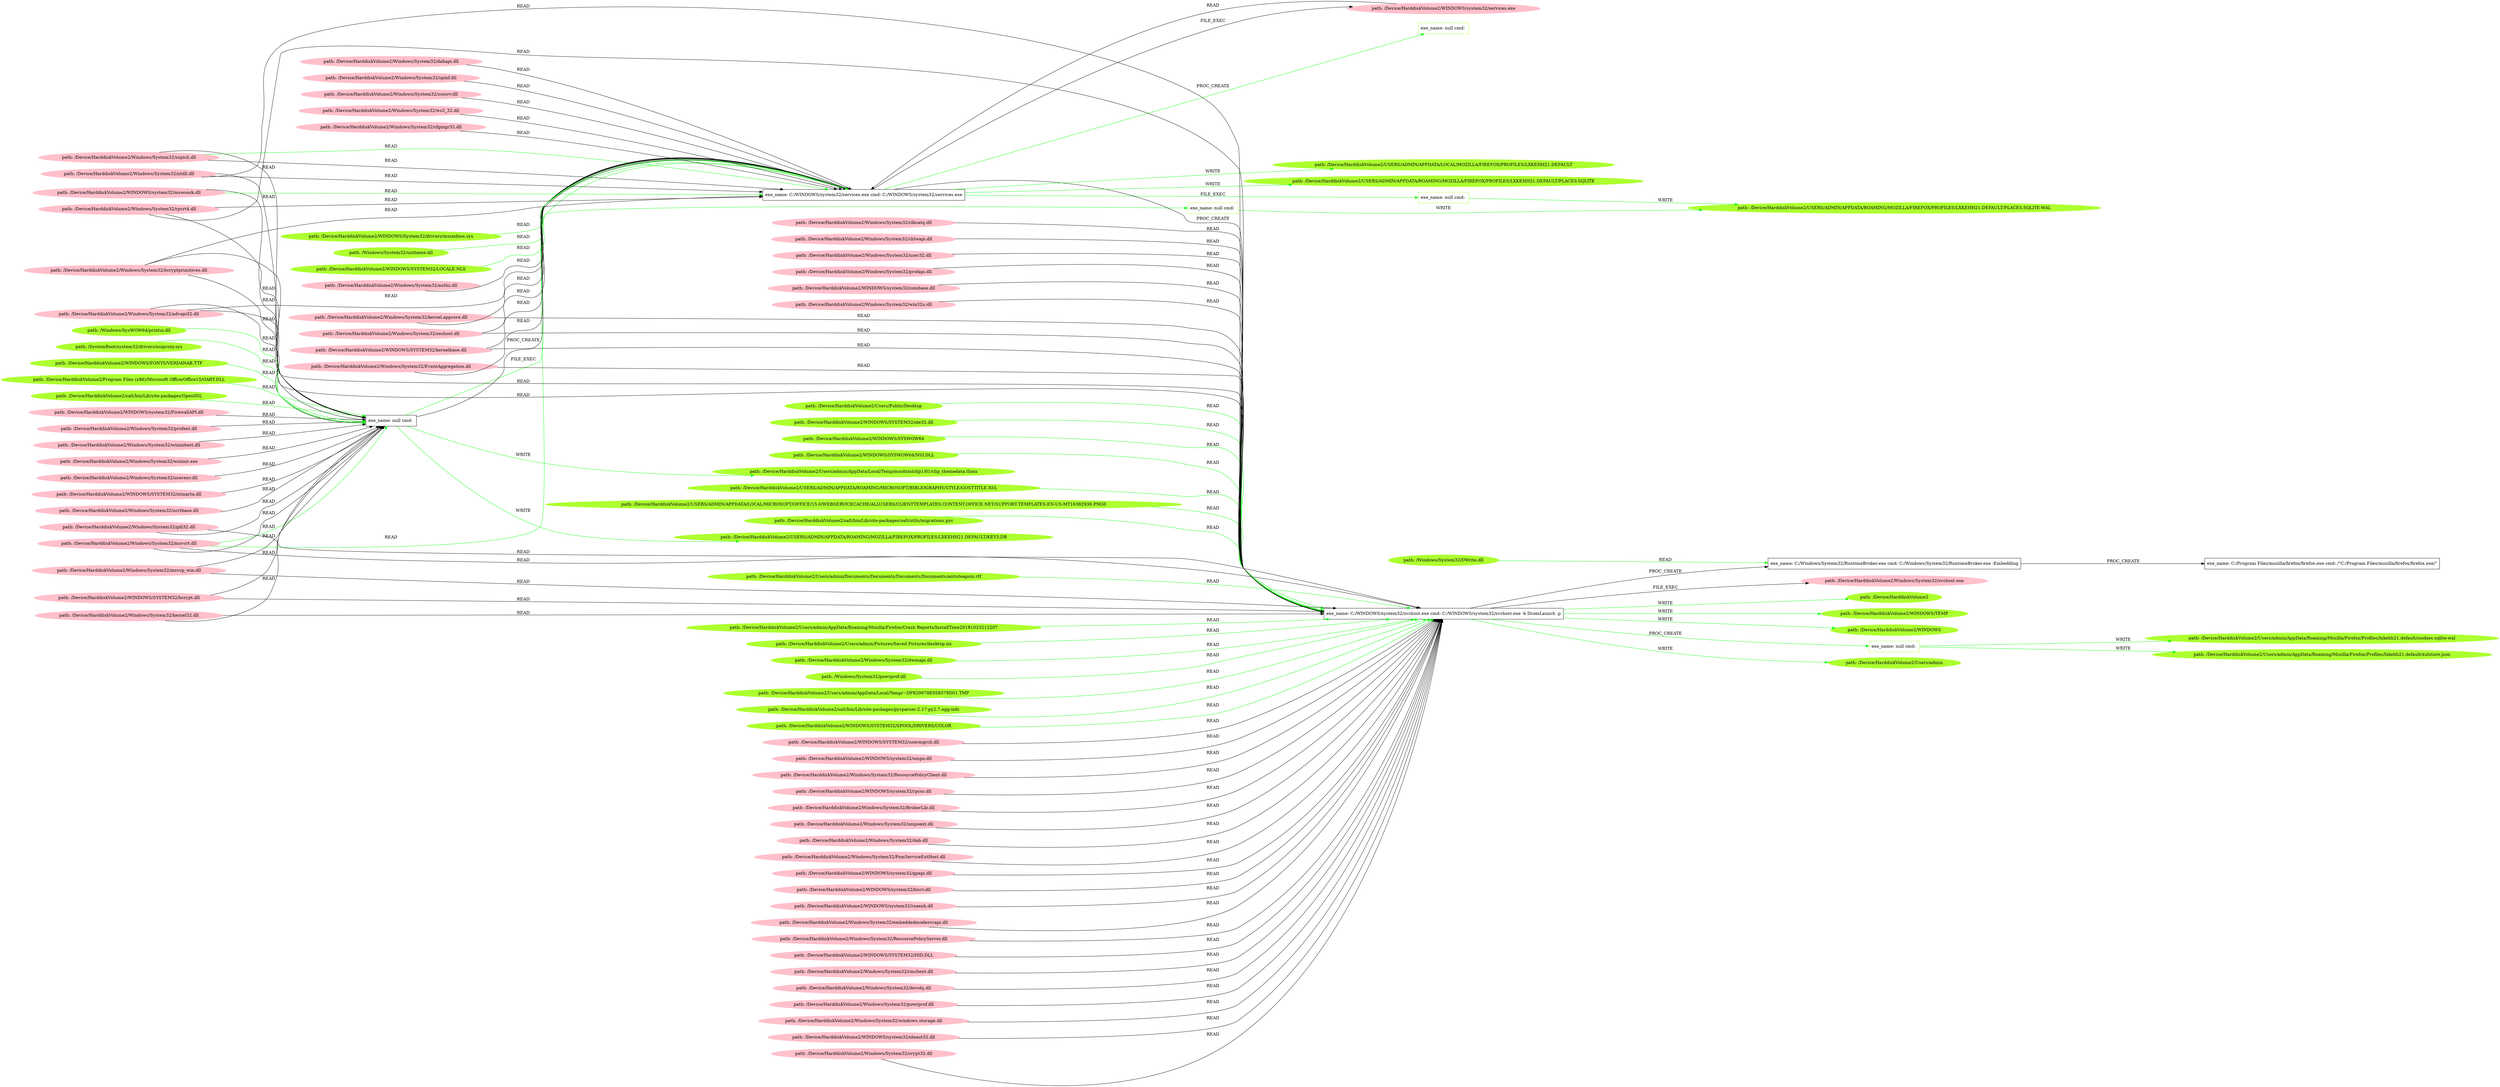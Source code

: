 digraph {
	rankdir=LR
	39 [label="exe_name: null cmd: " color=black shape=box style=solid]
	153 [label="exe_name: null cmd: " color=greenyellow shape=box style=solid]
	39 -> 153 [label=FILE_EXEC color=green]
	38 [label="exe_name: C:/WINDOWS/system32/services.exe cmd: C:/WINDOWS/system32/services.exe" color=black shape=box style=solid]
	165 [label="exe_name: null cmd: " color=greenyellow shape=box style=solid]
	38 -> 165 [label=FILE_EXEC color=green]
	143 [label="path: /Device/HarddiskVolume2/Windows/System32/sspicli.dll" color=pink shape=oval style=filled]
	38 [label="exe_name: C:/WINDOWS/system32/services.exe cmd: C:/WINDOWS/system32/services.exe" color=black shape=box style=solid]
	143 -> 38 [label=READ color=green]
	164 [label="path: /Device/HarddiskVolume2/WINDOWS/System32/drivers/mssmbios.sys" color=greenyellow shape=oval style=filled]
	38 [label="exe_name: C:/WINDOWS/system32/services.exe cmd: C:/WINDOWS/system32/services.exe" color=black shape=box style=solid]
	164 -> 38 [label=READ color=green]
	94 [label="path: /Device/HarddiskVolume2/Windows/System32/msvcrt.dll" color=pink shape=oval style=filled]
	39 [label="exe_name: null cmd: " color=black shape=box style=solid]
	94 -> 39 [label=READ color=green]
	163 [label="path: /Windows/System32/uxtheme.dll" color=greenyellow shape=oval style=filled]
	38 [label="exe_name: C:/WINDOWS/system32/services.exe cmd: C:/WINDOWS/system32/services.exe" color=black shape=box style=solid]
	163 -> 38 [label=READ color=green]
	177 [label="path: /Device/HarddiskVolume2/Users/Public/Desktop" color=greenyellow shape=oval style=filled]
	34 [label="exe_name: C:/WINDOWS/system32/svchost.exe cmd: C:/WINDOWS/system32/svchost.exe -k DcomLaunch -p" color=black shape=box style=solid]
	177 -> 34 [label=READ color=green]
	190 [label="path: /Device/HarddiskVolume2/WINDOWS/SYSTEM32/ole32.dll" color=greenyellow shape=oval style=filled]
	34 [label="exe_name: C:/WINDOWS/system32/svchost.exe cmd: C:/WINDOWS/system32/svchost.exe -k DcomLaunch -p" color=black shape=box style=solid]
	190 -> 34 [label=READ color=green]
	184 [label="path: /Device/HarddiskVolume2/WINDOWS/SYSWOW64" color=greenyellow shape=oval style=filled]
	34 [label="exe_name: C:/WINDOWS/system32/svchost.exe cmd: C:/WINDOWS/system32/svchost.exe -k DcomLaunch -p" color=black shape=box style=solid]
	184 -> 34 [label=READ color=green]
	192 [label="path: /Device/HarddiskVolume2/WINDOWS/SYSWOW64/NSI.DLL" color=greenyellow shape=oval style=filled]
	34 [label="exe_name: C:/WINDOWS/system32/svchost.exe cmd: C:/WINDOWS/system32/svchost.exe -k DcomLaunch -p" color=black shape=box style=solid]
	192 -> 34 [label=READ color=green]
	176 [label="path: /Device/HarddiskVolume2/USERS/ADMIN/APPDATA/ROAMING/MICROSOFT/BIBLIOGRAPHY/STYLE/GOSTTITLE.XSL" color=greenyellow shape=oval style=filled]
	34 [label="exe_name: C:/WINDOWS/system32/svchost.exe cmd: C:/WINDOWS/system32/svchost.exe -k DcomLaunch -p" color=black shape=box style=solid]
	176 -> 34 [label=READ color=green]
	178 [label="path: /Device/HarddiskVolume2/USERS/ADMIN/APPDATA/LOCAL/MICROSOFT/OFFICE/15.0/WEBSERVICECACHE/ALLUSERS/CLIENTTEMPLATES.CONTENT.OFFICE.NET/SUPPORT-TEMPLATES-EN-US-MT16382936.PNG0" color=greenyellow shape=oval style=filled]
	34 [label="exe_name: C:/WINDOWS/system32/svchost.exe cmd: C:/WINDOWS/system32/svchost.exe -k DcomLaunch -p" color=black shape=box style=solid]
	178 -> 34 [label=READ color=green]
	94 [label="path: /Device/HarddiskVolume2/Windows/System32/msvcrt.dll" color=pink shape=oval style=filled]
	38 [label="exe_name: C:/WINDOWS/system32/services.exe cmd: C:/WINDOWS/system32/services.exe" color=black shape=box style=solid]
	94 -> 38 [label=READ color=green]
	157 [label="path: /Device/HarddiskVolume2/Program Files (x86)/Microsoft Office/Office15/OART.DLL" color=greenyellow shape=oval style=filled]
	39 [label="exe_name: null cmd: " color=black shape=box style=solid]
	157 -> 39 [label=READ color=green]
	150 [label="path: /Device/HarddiskVolume2/salt/bin/Lib/site-packages/OpenSSL" color=greenyellow shape=oval style=filled]
	39 [label="exe_name: null cmd: " color=black shape=box style=solid]
	150 -> 39 [label=READ color=green]
	187 [label="path: /Device/HarddiskVolume2/salt/bin/Lib/site-packages/salt/utils/migrations.pyc" color=greenyellow shape=oval style=filled]
	34 [label="exe_name: C:/WINDOWS/system32/svchost.exe cmd: C:/WINDOWS/system32/svchost.exe -k DcomLaunch -p" color=black shape=box style=solid]
	187 -> 34 [label=READ color=green]
	51 [label="path: /Device/HarddiskVolume2/WINDOWS/system32/FirewallAPI.dll" color=pink shape=oval style=filled]
	39 [label="exe_name: null cmd: " color=black shape=box style=solid]
	51 -> 39 [label=READ color=black]
	53 [label="path: /Device/HarddiskVolume2/Windows/System32/profext.dll" color=pink shape=oval style=filled]
	39 [label="exe_name: null cmd: " color=black shape=box style=solid]
	53 -> 39 [label=READ color=black]
	7 [label="path: /Device/HarddiskVolume2/Windows/System32/wininitext.dll" color=pink shape=oval style=filled]
	39 [label="exe_name: null cmd: " color=black shape=box style=solid]
	7 -> 39 [label=READ color=black]
	65 [label="path: /Device/HarddiskVolume2/Windows/System32/wininit.exe" color=pink shape=oval style=filled]
	39 [label="exe_name: null cmd: " color=black shape=box style=solid]
	65 -> 39 [label=READ color=black]
	79 [label="path: /Device/HarddiskVolume2/Windows/System32/gdi32.dll" color=pink shape=oval style=filled]
	39 [label="exe_name: null cmd: " color=black shape=box style=solid]
	79 -> 39 [label=READ color=black]
	81 [label="path: /Device/HarddiskVolume2/Windows/System32/msvcp_win.dll" color=pink shape=oval style=filled]
	39 [label="exe_name: null cmd: " color=black shape=box style=solid]
	81 -> 39 [label=READ color=black]
	83 [label="path: /Device/HarddiskVolume2/Windows/System32/ntdll.dll" color=pink shape=oval style=filled]
	39 [label="exe_name: null cmd: " color=black shape=box style=solid]
	83 -> 39 [label=READ color=black]
	94 [label="path: /Device/HarddiskVolume2/Windows/System32/msvcrt.dll" color=pink shape=oval style=filled]
	39 [label="exe_name: null cmd: " color=black shape=box style=solid]
	94 -> 39 [label=READ color=black]
	97 [label="path: /Device/HarddiskVolume2/WINDOWS/SYSTEM32/bcrypt.dll" color=pink shape=oval style=filled]
	39 [label="exe_name: null cmd: " color=black shape=box style=solid]
	97 -> 39 [label=READ color=black]
	105 [label="path: /Device/HarddiskVolume2/Windows/System32/userenv.dll" color=pink shape=oval style=filled]
	39 [label="exe_name: null cmd: " color=black shape=box style=solid]
	105 -> 39 [label=READ color=black]
	107 [label="path: /Device/HarddiskVolume2/Windows/System32/kernel32.dll" color=pink shape=oval style=filled]
	39 [label="exe_name: null cmd: " color=black shape=box style=solid]
	107 -> 39 [label=READ color=black]
	120 [label="path: /Device/HarddiskVolume2/WINDOWS/system32/mswsock.dll" color=pink shape=oval style=filled]
	39 [label="exe_name: null cmd: " color=black shape=box style=solid]
	120 -> 39 [label=READ color=black]
	128 [label="path: /Device/HarddiskVolume2/WINDOWS/SYSTEM32/ntmarta.dll" color=pink shape=oval style=filled]
	39 [label="exe_name: null cmd: " color=black shape=box style=solid]
	128 -> 39 [label=READ color=black]
	130 [label="path: /Device/HarddiskVolume2/Windows/System32/rpcrt4.dll" color=pink shape=oval style=filled]
	39 [label="exe_name: null cmd: " color=black shape=box style=solid]
	130 -> 39 [label=READ color=black]
	135 [label="path: /Device/HarddiskVolume2/Windows/System32/ucrtbase.dll" color=pink shape=oval style=filled]
	39 [label="exe_name: null cmd: " color=black shape=box style=solid]
	135 -> 39 [label=READ color=black]
	140 [label="path: /Device/HarddiskVolume2/Windows/System32/bcryptprimitives.dll" color=pink shape=oval style=filled]
	39 [label="exe_name: null cmd: " color=black shape=box style=solid]
	140 -> 39 [label=READ color=black]
	143 [label="path: /Device/HarddiskVolume2/Windows/System32/sspicli.dll" color=pink shape=oval style=filled]
	39 [label="exe_name: null cmd: " color=black shape=box style=solid]
	143 -> 39 [label=READ color=black]
	146 [label="path: /Device/HarddiskVolume2/Windows/System32/advapi32.dll" color=pink shape=oval style=filled]
	39 [label="exe_name: null cmd: " color=black shape=box style=solid]
	146 -> 39 [label=READ color=black]
	39 [label="exe_name: null cmd: " color=black shape=box style=solid]
	38 [label="exe_name: C:/WINDOWS/system32/services.exe cmd: C:/WINDOWS/system32/services.exe" color=black shape=box style=solid]
	39 -> 38 [label=PROC_CREATE color=black]
	38 [label="exe_name: C:/WINDOWS/system32/services.exe cmd: C:/WINDOWS/system32/services.exe" color=black shape=box style=solid]
	86 [label="path: /Device/HarddiskVolume2/WINDOWS/system32/services.exe" color=pink shape=oval style=filled]
	38 -> 86 [label=FILE_EXEC color=black]
	52 [label="path: /Device/HarddiskVolume2/Windows/System32/authz.dll" color=pink shape=oval style=filled]
	38 [label="exe_name: C:/WINDOWS/system32/services.exe cmd: C:/WINDOWS/system32/services.exe" color=black shape=box style=solid]
	52 -> 38 [label=READ color=black]
	8 [label="path: /Device/HarddiskVolume2/Windows/System32/dabapi.dll" color=pink shape=oval style=filled]
	38 [label="exe_name: C:/WINDOWS/system32/services.exe cmd: C:/WINDOWS/system32/services.exe" color=black shape=box style=solid]
	8 -> 38 [label=READ color=black]
	70 [label="path: /Device/HarddiskVolume2/Windows/System32/spinf.dll" color=pink shape=oval style=filled]
	38 [label="exe_name: C:/WINDOWS/system32/services.exe cmd: C:/WINDOWS/system32/services.exe" color=black shape=box style=solid]
	70 -> 38 [label=READ color=black]
	32 [label="path: /Device/HarddiskVolume2/Windows/System32/scesrv.dll" color=pink shape=oval style=filled]
	38 [label="exe_name: C:/WINDOWS/system32/services.exe cmd: C:/WINDOWS/system32/services.exe" color=black shape=box style=solid]
	32 -> 38 [label=READ color=black]
	86 [label="path: /Device/HarddiskVolume2/WINDOWS/system32/services.exe" color=pink shape=oval style=filled]
	38 [label="exe_name: C:/WINDOWS/system32/services.exe cmd: C:/WINDOWS/system32/services.exe" color=black shape=box style=solid]
	86 -> 38 [label=READ color=black]
	124 [label="path: /Device/HarddiskVolume2/Windows/System32/EventAggregation.dll" color=pink shape=oval style=filled]
	38 [label="exe_name: C:/WINDOWS/system32/services.exe cmd: C:/WINDOWS/system32/services.exe" color=black shape=box style=solid]
	124 -> 38 [label=READ color=black]
	143 [label="path: /Device/HarddiskVolume2/Windows/System32/sspicli.dll" color=pink shape=oval style=filled]
	38 [label="exe_name: C:/WINDOWS/system32/services.exe cmd: C:/WINDOWS/system32/services.exe" color=black shape=box style=solid]
	143 -> 38 [label=READ color=black]
	83 [label="path: /Device/HarddiskVolume2/Windows/System32/ntdll.dll" color=pink shape=oval style=filled]
	38 [label="exe_name: C:/WINDOWS/system32/services.exe cmd: C:/WINDOWS/system32/services.exe" color=black shape=box style=solid]
	83 -> 38 [label=READ color=black]
	89 [label="path: /Device/HarddiskVolume2/Windows/System32/ws2_32.dll" color=pink shape=oval style=filled]
	38 [label="exe_name: C:/WINDOWS/system32/services.exe cmd: C:/WINDOWS/system32/services.exe" color=black shape=box style=solid]
	89 -> 38 [label=READ color=black]
	99 [label="path: /Device/HarddiskVolume2/Windows/System32/kernel.appcore.dll" color=pink shape=oval style=filled]
	38 [label="exe_name: C:/WINDOWS/system32/services.exe cmd: C:/WINDOWS/system32/services.exe" color=black shape=box style=solid]
	99 -> 38 [label=READ color=black]
	111 [label="path: /Device/HarddiskVolume2/Windows/System32/sechost.dll" color=pink shape=oval style=filled]
	38 [label="exe_name: C:/WINDOWS/system32/services.exe cmd: C:/WINDOWS/system32/services.exe" color=black shape=box style=solid]
	111 -> 38 [label=READ color=black]
	121 [label="path: /Device/HarddiskVolume2/WINDOWS/SYSTEM32/kernelbase.dll" color=pink shape=oval style=filled]
	38 [label="exe_name: C:/WINDOWS/system32/services.exe cmd: C:/WINDOWS/system32/services.exe" color=black shape=box style=solid]
	121 -> 38 [label=READ color=black]
	130 [label="path: /Device/HarddiskVolume2/Windows/System32/rpcrt4.dll" color=pink shape=oval style=filled]
	38 [label="exe_name: C:/WINDOWS/system32/services.exe cmd: C:/WINDOWS/system32/services.exe" color=black shape=box style=solid]
	130 -> 38 [label=READ color=black]
	137 [label="path: /Device/HarddiskVolume2/Windows/System32/cfgmgr32.dll" color=pink shape=oval style=filled]
	38 [label="exe_name: C:/WINDOWS/system32/services.exe cmd: C:/WINDOWS/system32/services.exe" color=black shape=box style=solid]
	137 -> 38 [label=READ color=black]
	140 [label="path: /Device/HarddiskVolume2/Windows/System32/bcryptprimitives.dll" color=pink shape=oval style=filled]
	38 [label="exe_name: C:/WINDOWS/system32/services.exe cmd: C:/WINDOWS/system32/services.exe" color=black shape=box style=solid]
	140 -> 38 [label=READ color=black]
	146 [label="path: /Device/HarddiskVolume2/Windows/System32/advapi32.dll" color=pink shape=oval style=filled]
	38 [label="exe_name: C:/WINDOWS/system32/services.exe cmd: C:/WINDOWS/system32/services.exe" color=black shape=box style=solid]
	146 -> 38 [label=READ color=black]
	38 [label="exe_name: C:/WINDOWS/system32/services.exe cmd: C:/WINDOWS/system32/services.exe" color=black shape=box style=solid]
	34 [label="exe_name: C:/WINDOWS/system32/svchost.exe cmd: C:/WINDOWS/system32/svchost.exe -k DcomLaunch -p" color=black shape=box style=solid]
	38 -> 34 [label=PROC_CREATE color=black]
	34 [label="exe_name: C:/WINDOWS/system32/svchost.exe cmd: C:/WINDOWS/system32/svchost.exe -k DcomLaunch -p" color=black shape=box style=solid]
	92 [label="path: /Device/HarddiskVolume2/Windows/System32/svchost.exe" color=pink shape=oval style=filled]
	34 -> 92 [label=FILE_EXEC color=black]
	44 [label="path: /Device/HarddiskVolume2/WINDOWS/SYSTEM32/usermgrcli.dll" color=pink shape=oval style=filled]
	34 [label="exe_name: C:/WINDOWS/system32/svchost.exe cmd: C:/WINDOWS/system32/svchost.exe -k DcomLaunch -p" color=black shape=box style=solid]
	44 -> 34 [label=READ color=black]
	46 [label="path: /Device/HarddiskVolume2/WINDOWS/system32/umpo.dll" color=pink shape=oval style=filled]
	34 [label="exe_name: C:/WINDOWS/system32/svchost.exe cmd: C:/WINDOWS/system32/svchost.exe -k DcomLaunch -p" color=black shape=box style=solid]
	46 -> 34 [label=READ color=black]
	48 [label="path: /Device/HarddiskVolume2/Windows/System32/ResourcePolicyClient.dll" color=pink shape=oval style=filled]
	34 [label="exe_name: C:/WINDOWS/system32/svchost.exe cmd: C:/WINDOWS/system32/svchost.exe -k DcomLaunch -p" color=black shape=box style=solid]
	48 -> 34 [label=READ color=black]
	11 [label="path: /Device/HarddiskVolume2/WINDOWS/system32/rpcss.dll" color=pink shape=oval style=filled]
	34 [label="exe_name: C:/WINDOWS/system32/svchost.exe cmd: C:/WINDOWS/system32/svchost.exe -k DcomLaunch -p" color=black shape=box style=solid]
	11 -> 34 [label=READ color=black]
	55 [label="path: /Device/HarddiskVolume2/Windows/System32/BrokerLib.dll" color=pink shape=oval style=filled]
	34 [label="exe_name: C:/WINDOWS/system32/svchost.exe cmd: C:/WINDOWS/system32/svchost.exe -k DcomLaunch -p" color=black shape=box style=solid]
	55 -> 34 [label=READ color=black]
	62 [label="path: /Device/HarddiskVolume2/Windows/System32/umpoext.dll" color=pink shape=oval style=filled]
	34 [label="exe_name: C:/WINDOWS/system32/svchost.exe cmd: C:/WINDOWS/system32/svchost.exe -k DcomLaunch -p" color=black shape=box style=solid]
	62 -> 34 [label=READ color=black]
	24 [label="path: /Device/HarddiskVolume2/Windows/System32/dab.dll" color=pink shape=oval style=filled]
	34 [label="exe_name: C:/WINDOWS/system32/svchost.exe cmd: C:/WINDOWS/system32/svchost.exe -k DcomLaunch -p" color=black shape=box style=solid]
	24 -> 34 [label=READ color=black]
	25 [label="path: /Device/HarddiskVolume2/Windows/System32/PsmServiceExtHost.dll" color=pink shape=oval style=filled]
	34 [label="exe_name: C:/WINDOWS/system32/svchost.exe cmd: C:/WINDOWS/system32/svchost.exe -k DcomLaunch -p" color=black shape=box style=solid]
	25 -> 34 [label=READ color=black]
	26 [label="path: /Device/HarddiskVolume2/WINDOWS/system32/gpapi.dll" color=pink shape=oval style=filled]
	34 [label="exe_name: C:/WINDOWS/system32/svchost.exe cmd: C:/WINDOWS/system32/svchost.exe -k DcomLaunch -p" color=black shape=box style=solid]
	26 -> 34 [label=READ color=black]
	27 [label="path: /Device/HarddiskVolume2/WINDOWS/system32/bisrv.dll" color=pink shape=oval style=filled]
	34 [label="exe_name: C:/WINDOWS/system32/svchost.exe cmd: C:/WINDOWS/system32/svchost.exe -k DcomLaunch -p" color=black shape=box style=solid]
	27 -> 34 [label=READ color=black]
	29 [label="path: /Device/HarddiskVolume2/WINDOWS/system32/rsaenh.dll" color=pink shape=oval style=filled]
	34 [label="exe_name: C:/WINDOWS/system32/svchost.exe cmd: C:/WINDOWS/system32/svchost.exe -k DcomLaunch -p" color=black shape=box style=solid]
	29 -> 34 [label=READ color=black]
	72 [label="path: /Device/HarddiskVolume2/Windows/System32/embeddedmodesvcapi.dll" color=pink shape=oval style=filled]
	34 [label="exe_name: C:/WINDOWS/system32/svchost.exe cmd: C:/WINDOWS/system32/svchost.exe -k DcomLaunch -p" color=black shape=box style=solid]
	72 -> 34 [label=READ color=black]
	75 [label="path: /Device/HarddiskVolume2/Windows/System32/ResourcePolicyServer.dll" color=pink shape=oval style=filled]
	34 [label="exe_name: C:/WINDOWS/system32/svchost.exe cmd: C:/WINDOWS/system32/svchost.exe -k DcomLaunch -p" color=black shape=box style=solid]
	75 -> 34 [label=READ color=black]
	33 [label="path: /Device/HarddiskVolume2/WINDOWS/SYSTEM32/HID.DLL" color=pink shape=oval style=filled]
	34 [label="exe_name: C:/WINDOWS/system32/svchost.exe cmd: C:/WINDOWS/system32/svchost.exe -k DcomLaunch -p" color=black shape=box style=solid]
	33 -> 34 [label=READ color=black]
	90 [label="path: /Device/HarddiskVolume2/Windows/System32/rmclient.dll" color=pink shape=oval style=filled]
	34 [label="exe_name: C:/WINDOWS/system32/svchost.exe cmd: C:/WINDOWS/system32/svchost.exe -k DcomLaunch -p" color=black shape=box style=solid]
	90 -> 34 [label=READ color=black]
	97 [label="path: /Device/HarddiskVolume2/WINDOWS/SYSTEM32/bcrypt.dll" color=pink shape=oval style=filled]
	34 [label="exe_name: C:/WINDOWS/system32/svchost.exe cmd: C:/WINDOWS/system32/svchost.exe -k DcomLaunch -p" color=black shape=box style=solid]
	97 -> 34 [label=READ color=black]
	126 [label="path: /Device/HarddiskVolume2/Windows/System32/devobj.dll" color=pink shape=oval style=filled]
	34 [label="exe_name: C:/WINDOWS/system32/svchost.exe cmd: C:/WINDOWS/system32/svchost.exe -k DcomLaunch -p" color=black shape=box style=solid]
	126 -> 34 [label=READ color=black]
	10 [label="path: /Device/HarddiskVolume2/Windows/System32/powrprof.dll" color=pink shape=oval style=filled]
	34 [label="exe_name: C:/WINDOWS/system32/svchost.exe cmd: C:/WINDOWS/system32/svchost.exe -k DcomLaunch -p" color=black shape=box style=solid]
	10 -> 34 [label=READ color=black]
	2 [label="path: /Device/HarddiskVolume2/Windows/System32/windows.storage.dll" color=pink shape=oval style=filled]
	34 [label="exe_name: C:/WINDOWS/system32/svchost.exe cmd: C:/WINDOWS/system32/svchost.exe -k DcomLaunch -p" color=black shape=box style=solid]
	2 -> 34 [label=READ color=black]
	20 [label="path: /Device/HarddiskVolume2/WINDOWS/system32/oleaut32.dll" color=pink shape=oval style=filled]
	34 [label="exe_name: C:/WINDOWS/system32/svchost.exe cmd: C:/WINDOWS/system32/svchost.exe -k DcomLaunch -p" color=black shape=box style=solid]
	20 -> 34 [label=READ color=black]
	21 [label="path: /Device/HarddiskVolume2/Windows/System32/crypt32.dll" color=pink shape=oval style=filled]
	34 [label="exe_name: C:/WINDOWS/system32/svchost.exe cmd: C:/WINDOWS/system32/svchost.exe -k DcomLaunch -p" color=black shape=box style=solid]
	21 -> 34 [label=READ color=black]
	37 [label="path: /Device/HarddiskVolume2/Windows/System32/clbcatq.dll" color=pink shape=oval style=filled]
	34 [label="exe_name: C:/WINDOWS/system32/svchost.exe cmd: C:/WINDOWS/system32/svchost.exe -k DcomLaunch -p" color=black shape=box style=solid]
	37 -> 34 [label=READ color=black]
	40 [label="path: /Device/HarddiskVolume2/Windows/System32/shlwapi.dll" color=pink shape=oval style=filled]
	34 [label="exe_name: C:/WINDOWS/system32/svchost.exe cmd: C:/WINDOWS/system32/svchost.exe -k DcomLaunch -p" color=black shape=box style=solid]
	40 -> 34 [label=READ color=black]
	79 [label="path: /Device/HarddiskVolume2/Windows/System32/gdi32.dll" color=pink shape=oval style=filled]
	34 [label="exe_name: C:/WINDOWS/system32/svchost.exe cmd: C:/WINDOWS/system32/svchost.exe -k DcomLaunch -p" color=black shape=box style=solid]
	79 -> 34 [label=READ color=black]
	81 [label="path: /Device/HarddiskVolume2/Windows/System32/msvcp_win.dll" color=pink shape=oval style=filled]
	34 [label="exe_name: C:/WINDOWS/system32/svchost.exe cmd: C:/WINDOWS/system32/svchost.exe -k DcomLaunch -p" color=black shape=box style=solid]
	81 -> 34 [label=READ color=black]
	83 [label="path: /Device/HarddiskVolume2/Windows/System32/ntdll.dll" color=pink shape=oval style=filled]
	34 [label="exe_name: C:/WINDOWS/system32/svchost.exe cmd: C:/WINDOWS/system32/svchost.exe -k DcomLaunch -p" color=black shape=box style=solid]
	83 -> 34 [label=READ color=black]
	94 [label="path: /Device/HarddiskVolume2/Windows/System32/msvcrt.dll" color=pink shape=oval style=filled]
	34 [label="exe_name: C:/WINDOWS/system32/svchost.exe cmd: C:/WINDOWS/system32/svchost.exe -k DcomLaunch -p" color=black shape=box style=solid]
	94 -> 34 [label=READ color=black]
	99 [label="path: /Device/HarddiskVolume2/Windows/System32/kernel.appcore.dll" color=pink shape=oval style=filled]
	34 [label="exe_name: C:/WINDOWS/system32/svchost.exe cmd: C:/WINDOWS/system32/svchost.exe -k DcomLaunch -p" color=black shape=box style=solid]
	99 -> 34 [label=READ color=black]
	104 [label="path: /Device/HarddiskVolume2/Windows/System32/user32.dll" color=pink shape=oval style=filled]
	34 [label="exe_name: C:/WINDOWS/system32/svchost.exe cmd: C:/WINDOWS/system32/svchost.exe -k DcomLaunch -p" color=black shape=box style=solid]
	104 -> 34 [label=READ color=black]
	107 [label="path: /Device/HarddiskVolume2/Windows/System32/kernel32.dll" color=pink shape=oval style=filled]
	34 [label="exe_name: C:/WINDOWS/system32/svchost.exe cmd: C:/WINDOWS/system32/svchost.exe -k DcomLaunch -p" color=black shape=box style=solid]
	107 -> 34 [label=READ color=black]
	111 [label="path: /Device/HarddiskVolume2/Windows/System32/sechost.dll" color=pink shape=oval style=filled]
	34 [label="exe_name: C:/WINDOWS/system32/svchost.exe cmd: C:/WINDOWS/system32/svchost.exe -k DcomLaunch -p" color=black shape=box style=solid]
	111 -> 34 [label=READ color=black]
	113 [label="path: /Device/HarddiskVolume2/Windows/System32/profapi.dll" color=pink shape=oval style=filled]
	34 [label="exe_name: C:/WINDOWS/system32/svchost.exe cmd: C:/WINDOWS/system32/svchost.exe -k DcomLaunch -p" color=black shape=box style=solid]
	113 -> 34 [label=READ color=black]
	117 [label="path: /Device/HarddiskVolume2/WINDOWS/system32/combase.dll" color=pink shape=oval style=filled]
	34 [label="exe_name: C:/WINDOWS/system32/svchost.exe cmd: C:/WINDOWS/system32/svchost.exe -k DcomLaunch -p" color=black shape=box style=solid]
	117 -> 34 [label=READ color=black]
	121 [label="path: /Device/HarddiskVolume2/WINDOWS/SYSTEM32/kernelbase.dll" color=pink shape=oval style=filled]
	34 [label="exe_name: C:/WINDOWS/system32/svchost.exe cmd: C:/WINDOWS/system32/svchost.exe -k DcomLaunch -p" color=black shape=box style=solid]
	121 -> 34 [label=READ color=black]
	124 [label="path: /Device/HarddiskVolume2/Windows/System32/EventAggregation.dll" color=pink shape=oval style=filled]
	34 [label="exe_name: C:/WINDOWS/system32/svchost.exe cmd: C:/WINDOWS/system32/svchost.exe -k DcomLaunch -p" color=black shape=box style=solid]
	124 -> 34 [label=READ color=black]
	130 [label="path: /Device/HarddiskVolume2/Windows/System32/rpcrt4.dll" color=pink shape=oval style=filled]
	34 [label="exe_name: C:/WINDOWS/system32/svchost.exe cmd: C:/WINDOWS/system32/svchost.exe -k DcomLaunch -p" color=black shape=box style=solid]
	130 -> 34 [label=READ color=black]
	138 [label="path: /Device/HarddiskVolume2/Windows/System32/win32u.dll" color=pink shape=oval style=filled]
	34 [label="exe_name: C:/WINDOWS/system32/svchost.exe cmd: C:/WINDOWS/system32/svchost.exe -k DcomLaunch -p" color=black shape=box style=solid]
	138 -> 34 [label=READ color=black]
	140 [label="path: /Device/HarddiskVolume2/Windows/System32/bcryptprimitives.dll" color=pink shape=oval style=filled]
	34 [label="exe_name: C:/WINDOWS/system32/svchost.exe cmd: C:/WINDOWS/system32/svchost.exe -k DcomLaunch -p" color=black shape=box style=solid]
	140 -> 34 [label=READ color=black]
	146 [label="path: /Device/HarddiskVolume2/Windows/System32/advapi32.dll" color=pink shape=oval style=filled]
	34 [label="exe_name: C:/WINDOWS/system32/svchost.exe cmd: C:/WINDOWS/system32/svchost.exe -k DcomLaunch -p" color=black shape=box style=solid]
	146 -> 34 [label=READ color=black]
	171 [label="path: /Device/HarddiskVolume2/Users/admin/Documents/Documents/Documents/Documents/antisteapsin.rtf" color=greenyellow shape=oval style=filled]
	34 [label="exe_name: C:/WINDOWS/system32/svchost.exe cmd: C:/WINDOWS/system32/svchost.exe -k DcomLaunch -p" color=black shape=box style=solid]
	171 -> 34 [label=READ color=green]
	34 [label="exe_name: C:/WINDOWS/system32/svchost.exe cmd: C:/WINDOWS/system32/svchost.exe -k DcomLaunch -p" color=black shape=box style=solid]
	179 [label="path: /Device/HarddiskVolume2" color=greenyellow shape=oval style=filled]
	34 -> 179 [label=WRITE color=green]
	34 [label="exe_name: C:/WINDOWS/system32/svchost.exe cmd: C:/WINDOWS/system32/svchost.exe -k DcomLaunch -p" color=black shape=box style=solid]
	186 [label="path: /Device/HarddiskVolume2/WINDOWS/TEMP" color=greenyellow shape=oval style=filled]
	34 -> 186 [label=WRITE color=green]
	181 [label="path: /Device/HarddiskVolume2/Users/admin/AppData/Roaming/Mozilla/Firefox/Crash Reports/InstallTime20181023212207" color=greenyellow shape=oval style=filled]
	34 [label="exe_name: C:/WINDOWS/system32/svchost.exe cmd: C:/WINDOWS/system32/svchost.exe -k DcomLaunch -p" color=black shape=box style=solid]
	181 -> 34 [label=READ color=green]
	34 [label="exe_name: C:/WINDOWS/system32/svchost.exe cmd: C:/WINDOWS/system32/svchost.exe -k DcomLaunch -p" color=black shape=box style=solid]
	180 [label="path: /Device/HarddiskVolume2/WINDOWS" color=greenyellow shape=oval style=filled]
	34 -> 180 [label=WRITE color=green]
	34 [label="exe_name: C:/WINDOWS/system32/svchost.exe cmd: C:/WINDOWS/system32/svchost.exe -k DcomLaunch -p" color=black shape=box style=solid]
	172 [label="exe_name: null cmd: " color=greenyellow shape=box style=solid]
	34 -> 172 [label=PROC_CREATE color=green]
	152 [label="path: /Windows/SysWOW64/printui.dll" color=greenyellow shape=oval style=filled]
	39 [label="exe_name: null cmd: " color=black shape=box style=solid]
	152 -> 39 [label=READ color=green]
	172 [label="exe_name: null cmd: " color=greenyellow shape=box style=solid]
	173 [label="path: /Device/HarddiskVolume2/Users/admin/AppData/Roaming/Mozilla/Firefox/Profiles/lxkehh21.default/cookies.sqlite-wal" color=greenyellow shape=oval style=filled]
	172 -> 173 [label=WRITE color=green]
	34 [label="exe_name: C:/WINDOWS/system32/svchost.exe cmd: C:/WINDOWS/system32/svchost.exe -k DcomLaunch -p" color=black shape=box style=solid]
	0 [label="exe_name: C:/Windows/System32/RuntimeBroker.exe cmd: C:/Windows/System32/RuntimeBroker.exe -Embedding" color=black shape=box style=solid]
	34 -> 0 [label=PROC_CREATE color=black]
	172 [label="exe_name: null cmd: " color=greenyellow shape=box style=solid]
	174 [label="path: /Device/HarddiskVolume2/Users/admin/AppData/Roaming/Mozilla/Firefox/Profiles/lxkehh21.default/xulstore.json" color=greenyellow shape=oval style=filled]
	172 -> 174 [label=WRITE color=green]
	39 [label="exe_name: null cmd: " color=black shape=box style=solid]
	158 [label="path: /Device/HarddiskVolume2/Users/admin/AppData/Local/Temp/msohtmlclip1/01/clip_themedata.thmx" color=greenyellow shape=oval style=filled]
	39 -> 158 [label=WRITE color=green]
	168 [label="path: /Device/HarddiskVolume2/WINDOWS/SYSTEM32/LOCALE.NLS" color=greenyellow shape=oval style=filled]
	38 [label="exe_name: C:/WINDOWS/system32/services.exe cmd: C:/WINDOWS/system32/services.exe" color=black shape=box style=solid]
	168 -> 38 [label=READ color=green]
	153 [label="exe_name: null cmd: " color=greenyellow shape=box style=solid]
	154 [label="path: /Device/HarddiskVolume2/USERS/ADMIN/APPDATA/ROAMING/MOZILLA/FIREFOX/PROFILES/LXKEHH21.DEFAULT/PLACES.SQLITE-WAL" color=greenyellow shape=oval style=filled]
	153 -> 154 [label=WRITE color=green]
	183 [label="path: /Device/HarddiskVolume2/Users/admin/Pictures/Saved Pictures/desktop.ini" color=greenyellow shape=oval style=filled]
	34 [label="exe_name: C:/WINDOWS/system32/svchost.exe cmd: C:/WINDOWS/system32/svchost.exe -k DcomLaunch -p" color=black shape=box style=solid]
	183 -> 34 [label=READ color=green]
	34 [label="exe_name: C:/WINDOWS/system32/svchost.exe cmd: C:/WINDOWS/system32/svchost.exe -k DcomLaunch -p" color=black shape=box style=solid]
	182 [label="path: /Device/HarddiskVolume2/Users/admin" color=greenyellow shape=oval style=filled]
	34 -> 182 [label=WRITE color=green]
	38 [label="exe_name: C:/WINDOWS/system32/services.exe cmd: C:/WINDOWS/system32/services.exe" color=black shape=box style=solid]
	161 [label="exe_name: null cmd: " color=greenyellow shape=box style=solid]
	38 -> 161 [label=PROC_CREATE color=green]
	120 [label="path: /Device/HarddiskVolume2/WINDOWS/system32/mswsock.dll" color=pink shape=oval style=filled]
	38 [label="exe_name: C:/WINDOWS/system32/services.exe cmd: C:/WINDOWS/system32/services.exe" color=black shape=box style=solid]
	120 -> 38 [label=READ color=green]
	0 [label="exe_name: C:/Windows/System32/RuntimeBroker.exe cmd: C:/Windows/System32/RuntimeBroker.exe -Embedding" color=black shape=box style=solid]
	1 [label="exe_name: C:/Program Files/mozilla/firefox/firefox.exe cmd: /\"C:/Program Files/mozilla/firefox/firefox.exe/\"" color=black shape=box style=solid]
	0 -> 1 [label=PROC_CREATE color=black]
	175 [label="path: /Device/HarddiskVolume2/Windows/System32/dwmapi.dll" color=greenyellow shape=oval style=filled]
	34 [label="exe_name: C:/WINDOWS/system32/svchost.exe cmd: C:/WINDOWS/system32/svchost.exe -k DcomLaunch -p" color=black shape=box style=solid]
	175 -> 34 [label=READ color=green]
	189 [label="path: /Windows/System32/powrprof.dll" color=greenyellow shape=oval style=filled]
	34 [label="exe_name: C:/WINDOWS/system32/svchost.exe cmd: C:/WINDOWS/system32/svchost.exe -k DcomLaunch -p" color=black shape=box style=solid]
	189 -> 34 [label=READ color=green]
	185 [label="path: /Device/HarddiskVolume2/Users/admin/AppData/Local/Temp/~DF820679E058379D01.TMP" color=greenyellow shape=oval style=filled]
	34 [label="exe_name: C:/WINDOWS/system32/svchost.exe cmd: C:/WINDOWS/system32/svchost.exe -k DcomLaunch -p" color=black shape=box style=solid]
	185 -> 34 [label=READ color=green]
	165 [label="exe_name: null cmd: " color=greenyellow shape=box style=solid]
	154 [label="path: /Device/HarddiskVolume2/USERS/ADMIN/APPDATA/ROAMING/MOZILLA/FIREFOX/PROFILES/LXKEHH21.DEFAULT/PLACES.SQLITE-WAL" color=greenyellow shape=oval style=filled]
	165 -> 154 [label=WRITE color=green]
	155 [label="path: /SystemRoot/system32/drivers/nsiproxy.sys" color=greenyellow shape=oval style=filled]
	39 [label="exe_name: null cmd: " color=black shape=box style=solid]
	155 -> 39 [label=READ color=green]
	38 [label="exe_name: C:/WINDOWS/system32/services.exe cmd: C:/WINDOWS/system32/services.exe" color=black shape=box style=solid]
	170 [label="path: /Device/HarddiskVolume2/USERS/ADMIN/APPDATA/LOCAL/MOZILLA/FIREFOX/PROFILES/LXKEHH21.DEFAULT" color=greenyellow shape=oval style=filled]
	38 -> 170 [label=WRITE color=green]
	188 [label="path: /Device/HarddiskVolume2/salt/bin/Lib/site-packages/pycparser-2.17-py2.7.egg-info" color=greenyellow shape=oval style=filled]
	34 [label="exe_name: C:/WINDOWS/system32/svchost.exe cmd: C:/WINDOWS/system32/svchost.exe -k DcomLaunch -p" color=black shape=box style=solid]
	188 -> 34 [label=READ color=green]
	38 [label="exe_name: C:/WINDOWS/system32/services.exe cmd: C:/WINDOWS/system32/services.exe" color=black shape=box style=solid]
	167 [label="path: /Device/HarddiskVolume2/USERS/ADMIN/APPDATA/ROAMING/MOZILLA/FIREFOX/PROFILES/LXKEHH21.DEFAULT/PLACES.SQLITE" color=greenyellow shape=oval style=filled]
	38 -> 167 [label=WRITE color=green]
	39 [label="exe_name: null cmd: " color=black shape=box style=solid]
	151 [label="path: /Device/HarddiskVolume2/USERS/ADMIN/APPDATA/ROAMING/MOZILLA/FIREFOX/PROFILES/LXKEHH21.DEFAULT/KEY3.DB" color=greenyellow shape=oval style=filled]
	39 -> 151 [label=WRITE color=green]
	191 [label="path: /Device/HarddiskVolume2/WINDOWS/SYSTEM32/SPOOL/DRIVERS/COLOR" color=greenyellow shape=oval style=filled]
	34 [label="exe_name: C:/WINDOWS/system32/svchost.exe cmd: C:/WINDOWS/system32/svchost.exe -k DcomLaunch -p" color=black shape=box style=solid]
	191 -> 34 [label=READ color=green]
	156 [label="path: /Device/HarddiskVolume2/WINDOWS/FONTS/VERDANAB.TTF" color=greenyellow shape=oval style=filled]
	39 [label="exe_name: null cmd: " color=black shape=box style=solid]
	156 -> 39 [label=READ color=green]
	193 [label="path: /Windows/System32/DWrite.dll" color=greenyellow shape=oval style=filled]
	0 [label="exe_name: C:/Windows/System32/RuntimeBroker.exe cmd: C:/Windows/System32/RuntimeBroker.exe -Embedding" color=black shape=box style=solid]
	193 -> 0 [label=READ color=green]
}
